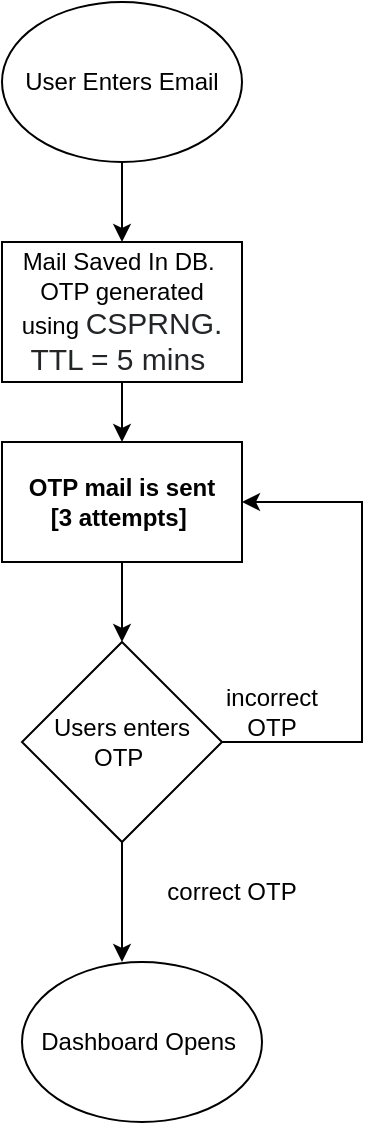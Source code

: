 <mxfile version="16.2.4" type="github"><diagram id="eZsdxV1zKnrUx48rtSP0" name="Page-1"><mxGraphModel dx="1366" dy="912" grid="1" gridSize="10" guides="1" tooltips="1" connect="1" arrows="1" fold="1" page="1" pageScale="1" pageWidth="850" pageHeight="1100" math="0" shadow="0"><root><mxCell id="0"/><mxCell id="1" parent="0"/><mxCell id="nNFIe2lCs6F5UIPrJBpu-3" value="" style="edgeStyle=orthogonalEdgeStyle;rounded=0;orthogonalLoop=1;jettySize=auto;html=1;" edge="1" parent="1" source="nNFIe2lCs6F5UIPrJBpu-1" target="nNFIe2lCs6F5UIPrJBpu-2"><mxGeometry relative="1" as="geometry"/></mxCell><mxCell id="nNFIe2lCs6F5UIPrJBpu-1" value="User Enters Email" style="ellipse;whiteSpace=wrap;html=1;" vertex="1" parent="1"><mxGeometry x="380" y="40" width="120" height="80" as="geometry"/></mxCell><mxCell id="nNFIe2lCs6F5UIPrJBpu-7" value="" style="edgeStyle=orthogonalEdgeStyle;rounded=0;orthogonalLoop=1;jettySize=auto;html=1;" edge="1" parent="1" source="nNFIe2lCs6F5UIPrJBpu-2" target="nNFIe2lCs6F5UIPrJBpu-6"><mxGeometry relative="1" as="geometry"/></mxCell><mxCell id="nNFIe2lCs6F5UIPrJBpu-2" value="Mail Saved In DB.&amp;nbsp;&lt;br&gt;OTP generated using&amp;nbsp;&lt;span style=&quot;color: rgb(35 , 38 , 41) ; font-family: , &amp;#34;system-ui&amp;#34; , &amp;#34;segoe ui&amp;#34; , &amp;#34;liberation sans&amp;#34; , sans-serif ; font-size: 15px ; text-align: left ; background-color: rgb(255 , 255 , 255)&quot;&gt;CSPRNG. TTL = 5 mins&amp;nbsp;&lt;/span&gt;" style="whiteSpace=wrap;html=1;" vertex="1" parent="1"><mxGeometry x="380" y="160" width="120" height="70" as="geometry"/></mxCell><mxCell id="nNFIe2lCs6F5UIPrJBpu-9" value="" style="edgeStyle=orthogonalEdgeStyle;rounded=0;orthogonalLoop=1;jettySize=auto;html=1;" edge="1" parent="1" source="nNFIe2lCs6F5UIPrJBpu-6" target="nNFIe2lCs6F5UIPrJBpu-8"><mxGeometry relative="1" as="geometry"/></mxCell><mxCell id="nNFIe2lCs6F5UIPrJBpu-6" value="&lt;b&gt;OTP mail is sent &lt;br&gt;[3 attempts]&amp;nbsp;&lt;/b&gt;" style="whiteSpace=wrap;html=1;" vertex="1" parent="1"><mxGeometry x="380" y="260" width="120" height="60" as="geometry"/></mxCell><mxCell id="nNFIe2lCs6F5UIPrJBpu-10" style="edgeStyle=orthogonalEdgeStyle;rounded=0;orthogonalLoop=1;jettySize=auto;html=1;entryX=1;entryY=0.5;entryDx=0;entryDy=0;" edge="1" parent="1" source="nNFIe2lCs6F5UIPrJBpu-8" target="nNFIe2lCs6F5UIPrJBpu-6"><mxGeometry relative="1" as="geometry"><Array as="points"><mxPoint x="560" y="410"/><mxPoint x="560" y="290"/></Array></mxGeometry></mxCell><mxCell id="nNFIe2lCs6F5UIPrJBpu-14" value="" style="edgeStyle=orthogonalEdgeStyle;rounded=0;orthogonalLoop=1;jettySize=auto;html=1;" edge="1" parent="1" source="nNFIe2lCs6F5UIPrJBpu-8"><mxGeometry relative="1" as="geometry"><mxPoint x="440" y="520" as="targetPoint"/></mxGeometry></mxCell><mxCell id="nNFIe2lCs6F5UIPrJBpu-8" value="Users enters OTP&amp;nbsp;" style="rhombus;whiteSpace=wrap;html=1;" vertex="1" parent="1"><mxGeometry x="390" y="360" width="100" height="100" as="geometry"/></mxCell><mxCell id="nNFIe2lCs6F5UIPrJBpu-11" value="incorrect OTP" style="text;html=1;strokeColor=none;fillColor=none;align=center;verticalAlign=middle;whiteSpace=wrap;rounded=0;" vertex="1" parent="1"><mxGeometry x="480" y="380" width="70" height="30" as="geometry"/></mxCell><mxCell id="nNFIe2lCs6F5UIPrJBpu-12" value="correct OTP" style="text;html=1;strokeColor=none;fillColor=none;align=center;verticalAlign=middle;whiteSpace=wrap;rounded=0;" vertex="1" parent="1"><mxGeometry x="460" y="470" width="70" height="30" as="geometry"/></mxCell><mxCell id="nNFIe2lCs6F5UIPrJBpu-15" value="Dashboard Opens&amp;nbsp;" style="ellipse;whiteSpace=wrap;html=1;" vertex="1" parent="1"><mxGeometry x="390" y="520" width="120" height="80" as="geometry"/></mxCell></root></mxGraphModel></diagram></mxfile>